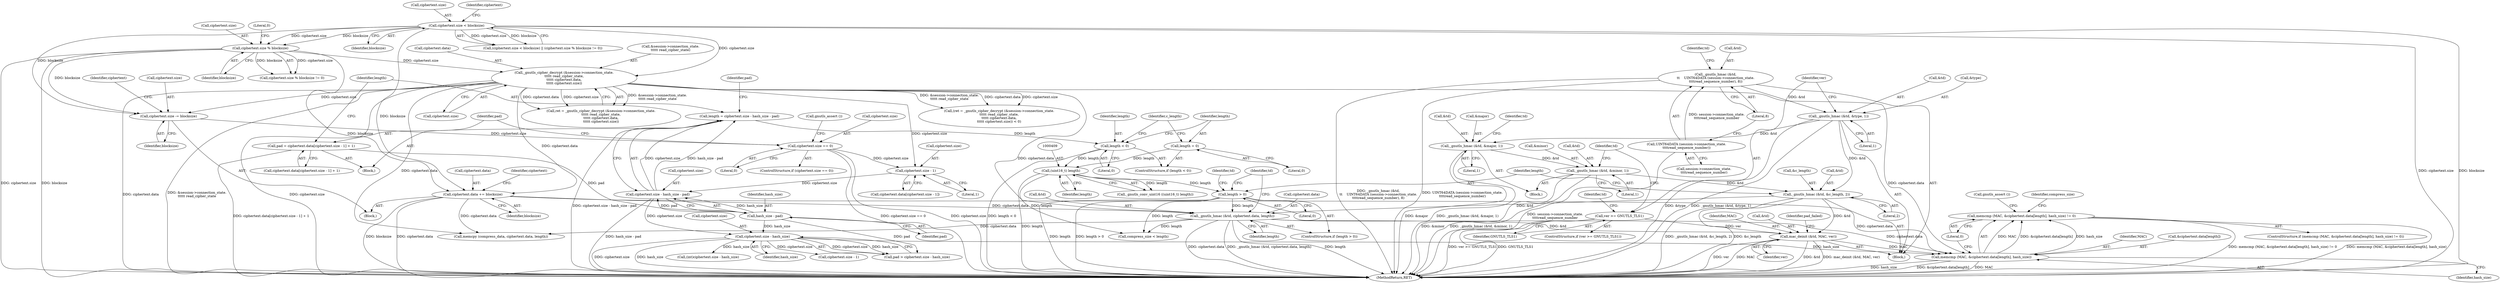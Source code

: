 digraph "0_savannah_bc8102405fda11ea00ca3b42acc4f4bce9d6e97b_0@API" {
"1000482" [label="(Call,memcmp (MAC, &ciphertext.data[length], hash_size) != 0)"];
"1000483" [label="(Call,memcmp (MAC, &ciphertext.data[length], hash_size))"];
"1000470" [label="(Call,mac_deinit (&td, MAC, ver))"];
"1000463" [label="(Call,_gnutls_hmac (&td, ciphertext.data, length))"];
"1000453" [label="(Call,_gnutls_hmac (&td, &c_length, 2))"];
"1000430" [label="(Call,_gnutls_hmac (&td, &type, 1))"];
"1000420" [label="(Call,_gnutls_hmac (&td,\n\t\t    UINT64DATA (session->connection_state.\n\t\t\t\tread_sequence_number), 8))"];
"1000423" [label="(Call,UINT64DATA (session->connection_state.\n\t\t\t\tread_sequence_number))"];
"1000447" [label="(Call,_gnutls_hmac (&td, &minor, 1))"];
"1000441" [label="(Call,_gnutls_hmac (&td, &major, 1))"];
"1000293" [label="(Call,ciphertext.data += blocksize)"];
"1000247" [label="(Call,ciphertext.size % blocksize)"];
"1000241" [label="(Call,ciphertext.size < blocksize)"];
"1000261" [label="(Call,_gnutls_cipher_decrypt (&session->connection_state.\n\t\t\t\t\t read_cipher_state,\n\t\t\t\t\t ciphertext.data,\n\t\t\t\t\t ciphertext.size))"];
"1000460" [label="(Call,length > 0)"];
"1000408" [label="(Call,(uint16_t) length)"];
"1000402" [label="(Call,length = 0)"];
"1000399" [label="(Call,length < 0)"];
"1000321" [label="(Call,length = ciphertext.size - hash_size - pad)"];
"1000323" [label="(Call,ciphertext.size - hash_size - pad)"];
"1000315" [label="(Call,ciphertext.size - 1)"];
"1000299" [label="(Call,ciphertext.size == 0)"];
"1000288" [label="(Call,ciphertext.size -= blocksize)"];
"1000327" [label="(Call,hash_size - pad)"];
"1000308" [label="(Call,pad = ciphertext.data[ciphertext.size - 1] + 1)"];
"1000437" [label="(Call,ver >= GNUTLS_TLS1)"];
"1000333" [label="(Call,ciphertext.size - hash_size)"];
"1000328" [label="(Identifier,hash_size)"];
"1000443" [label="(Identifier,td)"];
"1000436" [label="(ControlStructure,if (ver >= GNUTLS_TLS1))"];
"1000331" [label="(Call,pad > ciphertext.size - hash_size)"];
"1000453" [label="(Call,_gnutls_hmac (&td, &c_length, 2))"];
"1000402" [label="(Call,length = 0)"];
"1000329" [label="(Identifier,pad)"];
"1000294" [label="(Call,ciphertext.data)"];
"1000310" [label="(Call,ciphertext.data[ciphertext.size - 1] + 1)"];
"1000494" [label="(Call,gnutls_assert ())"];
"1000245" [label="(Identifier,blocksize)"];
"1000447" [label="(Call,_gnutls_hmac (&td, &minor, 1))"];
"1000358" [label="(Call,(int)ciphertext.size - hash_size)"];
"1000407" [label="(Call,_gnutls_conv_uint16 ((uint16_t) length))"];
"1000481" [label="(ControlStructure,if (memcmp (MAC, &ciphertext.data[length], hash_size) != 0))"];
"1000435" [label="(Literal,1)"];
"1000438" [label="(Identifier,ver)"];
"1000258" [label="(Call,(ret = _gnutls_cipher_decrypt (&session->connection_state.\n\t\t\t\t\t read_cipher_state,\n\t\t\t\t\t ciphertext.data,\n\t\t\t\t\t ciphertext.size)) < 0)"];
"1000460" [label="(Call,length > 0)"];
"1000440" [label="(Block,)"];
"1000401" [label="(Literal,0)"];
"1000118" [label="(Block,)"];
"1000246" [label="(Call,ciphertext.size % blocksize != 0)"];
"1000271" [label="(Call,ciphertext.size)"];
"1000458" [label="(Literal,2)"];
"1000513" [label="(MethodReturn,RET)"];
"1000300" [label="(Call,ciphertext.size)"];
"1000456" [label="(Call,&c_length)"];
"1000449" [label="(Identifier,td)"];
"1000261" [label="(Call,_gnutls_cipher_decrypt (&session->connection_state.\n\t\t\t\t\t read_cipher_state,\n\t\t\t\t\t ciphertext.data,\n\t\t\t\t\t ciphertext.size))"];
"1000248" [label="(Call,ciphertext.size)"];
"1000421" [label="(Call,&td)"];
"1000455" [label="(Identifier,td)"];
"1000287" [label="(Block,)"];
"1000408" [label="(Call,(uint16_t) length)"];
"1000309" [label="(Identifier,pad)"];
"1000465" [label="(Identifier,td)"];
"1000459" [label="(ControlStructure,if (length > 0))"];
"1000337" [label="(Identifier,hash_size)"];
"1000242" [label="(Call,ciphertext.size)"];
"1000410" [label="(Identifier,length)"];
"1000450" [label="(Call,&minor)"];
"1000424" [label="(Call,session->connection_state.\n\t\t\t\tread_sequence_number)"];
"1000298" [label="(ControlStructure,if (ciphertext.size == 0))"];
"1000315" [label="(Call,ciphertext.size - 1)"];
"1000429" [label="(Literal,8)"];
"1000241" [label="(Call,ciphertext.size < blocksize)"];
"1000499" [label="(Identifier,compress_size)"];
"1000334" [label="(Call,ciphertext.size)"];
"1000463" [label="(Call,_gnutls_hmac (&td, ciphertext.data, length))"];
"1000483" [label="(Call,memcmp (MAC, &ciphertext.data[length], hash_size))"];
"1000484" [label="(Identifier,MAC)"];
"1000461" [label="(Identifier,length)"];
"1000473" [label="(Identifier,MAC)"];
"1000251" [label="(Identifier,blocksize)"];
"1000442" [label="(Call,&td)"];
"1000247" [label="(Call,ciphertext.size % blocksize)"];
"1000431" [label="(Call,&td)"];
"1000321" [label="(Call,length = ciphertext.size - hash_size - pad)"];
"1000323" [label="(Call,ciphertext.size - hash_size - pad)"];
"1000324" [label="(Call,ciphertext.size)"];
"1000485" [label="(Call,&ciphertext.data[length])"];
"1000288" [label="(Call,ciphertext.size -= blocksize)"];
"1000462" [label="(Literal,0)"];
"1000403" [label="(Identifier,length)"];
"1000437" [label="(Call,ver >= GNUTLS_TLS1)"];
"1000439" [label="(Identifier,GNUTLS_TLS1)"];
"1000322" [label="(Identifier,length)"];
"1000498" [label="(Call,compress_size < length)"];
"1000444" [label="(Call,&major)"];
"1000471" [label="(Call,&td)"];
"1000240" [label="(Call,(ciphertext.size < blocksize) || (ciphertext.size % blocksize != 0))"];
"1000419" [label="(Block,)"];
"1000347" [label="(Call,ciphertext.size - 1)"];
"1000295" [label="(Identifier,ciphertext)"];
"1000268" [label="(Call,ciphertext.data)"];
"1000316" [label="(Call,ciphertext.size)"];
"1000327" [label="(Call,hash_size - pad)"];
"1000420" [label="(Call,_gnutls_hmac (&td,\n\t\t    UINT64DATA (session->connection_state.\n\t\t\t\tread_sequence_number), 8))"];
"1000333" [label="(Call,ciphertext.size - hash_size)"];
"1000399" [label="(Call,length < 0)"];
"1000259" [label="(Call,ret = _gnutls_cipher_decrypt (&session->connection_state.\n\t\t\t\t\t read_cipher_state,\n\t\t\t\t\t ciphertext.data,\n\t\t\t\t\t ciphertext.size))"];
"1000472" [label="(Identifier,td)"];
"1000446" [label="(Literal,1)"];
"1000474" [label="(Identifier,ver)"];
"1000301" [label="(Identifier,ciphertext)"];
"1000293" [label="(Call,ciphertext.data += blocksize)"];
"1000482" [label="(Call,memcmp (MAC, &ciphertext.data[length], hash_size) != 0)"];
"1000466" [label="(Call,ciphertext.data)"];
"1000406" [label="(Identifier,c_length)"];
"1000319" [label="(Literal,1)"];
"1000433" [label="(Call,&type)"];
"1000332" [label="(Identifier,pad)"];
"1000400" [label="(Identifier,length)"];
"1000311" [label="(Call,ciphertext.data[ciphertext.size - 1])"];
"1000262" [label="(Call,&session->connection_state.\n\t\t\t\t\t read_cipher_state)"];
"1000464" [label="(Call,&td)"];
"1000492" [label="(Literal,0)"];
"1000469" [label="(Identifier,length)"];
"1000249" [label="(Identifier,ciphertext)"];
"1000505" [label="(Call,memcpy (compress_data, ciphertext.data, length))"];
"1000303" [label="(Literal,0)"];
"1000477" [label="(Identifier,pad_failed)"];
"1000299" [label="(Call,ciphertext.size == 0)"];
"1000441" [label="(Call,_gnutls_hmac (&td, &major, 1))"];
"1000423" [label="(Call,UINT64DATA (session->connection_state.\n\t\t\t\tread_sequence_number))"];
"1000404" [label="(Literal,0)"];
"1000491" [label="(Identifier,hash_size)"];
"1000454" [label="(Call,&td)"];
"1000289" [label="(Call,ciphertext.size)"];
"1000470" [label="(Call,mac_deinit (&td, MAC, ver))"];
"1000448" [label="(Call,&td)"];
"1000432" [label="(Identifier,td)"];
"1000452" [label="(Literal,1)"];
"1000292" [label="(Identifier,blocksize)"];
"1000297" [label="(Identifier,blocksize)"];
"1000398" [label="(ControlStructure,if (length < 0))"];
"1000305" [label="(Call,gnutls_assert ())"];
"1000430" [label="(Call,_gnutls_hmac (&td, &type, 1))"];
"1000308" [label="(Call,pad = ciphertext.data[ciphertext.size - 1] + 1)"];
"1000252" [label="(Literal,0)"];
"1000482" -> "1000481"  [label="AST: "];
"1000482" -> "1000492"  [label="CFG: "];
"1000483" -> "1000482"  [label="AST: "];
"1000492" -> "1000482"  [label="AST: "];
"1000494" -> "1000482"  [label="CFG: "];
"1000499" -> "1000482"  [label="CFG: "];
"1000482" -> "1000513"  [label="DDG: memcmp (MAC, &ciphertext.data[length], hash_size)"];
"1000482" -> "1000513"  [label="DDG: memcmp (MAC, &ciphertext.data[length], hash_size) != 0"];
"1000483" -> "1000482"  [label="DDG: MAC"];
"1000483" -> "1000482"  [label="DDG: &ciphertext.data[length]"];
"1000483" -> "1000482"  [label="DDG: hash_size"];
"1000483" -> "1000491"  [label="CFG: "];
"1000484" -> "1000483"  [label="AST: "];
"1000485" -> "1000483"  [label="AST: "];
"1000491" -> "1000483"  [label="AST: "];
"1000492" -> "1000483"  [label="CFG: "];
"1000483" -> "1000513"  [label="DDG: hash_size"];
"1000483" -> "1000513"  [label="DDG: &ciphertext.data[length]"];
"1000483" -> "1000513"  [label="DDG: MAC"];
"1000470" -> "1000483"  [label="DDG: MAC"];
"1000293" -> "1000483"  [label="DDG: ciphertext.data"];
"1000261" -> "1000483"  [label="DDG: ciphertext.data"];
"1000463" -> "1000483"  [label="DDG: ciphertext.data"];
"1000333" -> "1000483"  [label="DDG: hash_size"];
"1000470" -> "1000419"  [label="AST: "];
"1000470" -> "1000474"  [label="CFG: "];
"1000471" -> "1000470"  [label="AST: "];
"1000473" -> "1000470"  [label="AST: "];
"1000474" -> "1000470"  [label="AST: "];
"1000477" -> "1000470"  [label="CFG: "];
"1000470" -> "1000513"  [label="DDG: ver"];
"1000470" -> "1000513"  [label="DDG: MAC"];
"1000470" -> "1000513"  [label="DDG: &td"];
"1000470" -> "1000513"  [label="DDG: mac_deinit (&td, MAC, ver)"];
"1000463" -> "1000470"  [label="DDG: &td"];
"1000453" -> "1000470"  [label="DDG: &td"];
"1000437" -> "1000470"  [label="DDG: ver"];
"1000463" -> "1000459"  [label="AST: "];
"1000463" -> "1000469"  [label="CFG: "];
"1000464" -> "1000463"  [label="AST: "];
"1000466" -> "1000463"  [label="AST: "];
"1000469" -> "1000463"  [label="AST: "];
"1000472" -> "1000463"  [label="CFG: "];
"1000463" -> "1000513"  [label="DDG: _gnutls_hmac (&td, ciphertext.data, length)"];
"1000463" -> "1000513"  [label="DDG: length"];
"1000463" -> "1000513"  [label="DDG: ciphertext.data"];
"1000453" -> "1000463"  [label="DDG: &td"];
"1000293" -> "1000463"  [label="DDG: ciphertext.data"];
"1000261" -> "1000463"  [label="DDG: ciphertext.data"];
"1000460" -> "1000463"  [label="DDG: length"];
"1000463" -> "1000498"  [label="DDG: length"];
"1000463" -> "1000505"  [label="DDG: ciphertext.data"];
"1000453" -> "1000419"  [label="AST: "];
"1000453" -> "1000458"  [label="CFG: "];
"1000454" -> "1000453"  [label="AST: "];
"1000456" -> "1000453"  [label="AST: "];
"1000458" -> "1000453"  [label="AST: "];
"1000461" -> "1000453"  [label="CFG: "];
"1000453" -> "1000513"  [label="DDG: _gnutls_hmac (&td, &c_length, 2)"];
"1000453" -> "1000513"  [label="DDG: &c_length"];
"1000430" -> "1000453"  [label="DDG: &td"];
"1000447" -> "1000453"  [label="DDG: &td"];
"1000430" -> "1000419"  [label="AST: "];
"1000430" -> "1000435"  [label="CFG: "];
"1000431" -> "1000430"  [label="AST: "];
"1000433" -> "1000430"  [label="AST: "];
"1000435" -> "1000430"  [label="AST: "];
"1000438" -> "1000430"  [label="CFG: "];
"1000430" -> "1000513"  [label="DDG: &type"];
"1000430" -> "1000513"  [label="DDG: _gnutls_hmac (&td, &type, 1)"];
"1000420" -> "1000430"  [label="DDG: &td"];
"1000430" -> "1000441"  [label="DDG: &td"];
"1000420" -> "1000419"  [label="AST: "];
"1000420" -> "1000429"  [label="CFG: "];
"1000421" -> "1000420"  [label="AST: "];
"1000423" -> "1000420"  [label="AST: "];
"1000429" -> "1000420"  [label="AST: "];
"1000432" -> "1000420"  [label="CFG: "];
"1000420" -> "1000513"  [label="DDG: _gnutls_hmac (&td,\n\t\t    UINT64DATA (session->connection_state.\n\t\t\t\tread_sequence_number), 8)"];
"1000420" -> "1000513"  [label="DDG: UINT64DATA (session->connection_state.\n\t\t\t\tread_sequence_number)"];
"1000423" -> "1000420"  [label="DDG: session->connection_state.\n\t\t\t\tread_sequence_number"];
"1000423" -> "1000424"  [label="CFG: "];
"1000424" -> "1000423"  [label="AST: "];
"1000429" -> "1000423"  [label="CFG: "];
"1000423" -> "1000513"  [label="DDG: session->connection_state.\n\t\t\t\tread_sequence_number"];
"1000447" -> "1000440"  [label="AST: "];
"1000447" -> "1000452"  [label="CFG: "];
"1000448" -> "1000447"  [label="AST: "];
"1000450" -> "1000447"  [label="AST: "];
"1000452" -> "1000447"  [label="AST: "];
"1000455" -> "1000447"  [label="CFG: "];
"1000447" -> "1000513"  [label="DDG: &minor"];
"1000447" -> "1000513"  [label="DDG: _gnutls_hmac (&td, &minor, 1)"];
"1000441" -> "1000447"  [label="DDG: &td"];
"1000441" -> "1000440"  [label="AST: "];
"1000441" -> "1000446"  [label="CFG: "];
"1000442" -> "1000441"  [label="AST: "];
"1000444" -> "1000441"  [label="AST: "];
"1000446" -> "1000441"  [label="AST: "];
"1000449" -> "1000441"  [label="CFG: "];
"1000441" -> "1000513"  [label="DDG: _gnutls_hmac (&td, &major, 1)"];
"1000441" -> "1000513"  [label="DDG: &major"];
"1000293" -> "1000287"  [label="AST: "];
"1000293" -> "1000297"  [label="CFG: "];
"1000294" -> "1000293"  [label="AST: "];
"1000297" -> "1000293"  [label="AST: "];
"1000301" -> "1000293"  [label="CFG: "];
"1000293" -> "1000513"  [label="DDG: ciphertext.data"];
"1000293" -> "1000513"  [label="DDG: blocksize"];
"1000247" -> "1000293"  [label="DDG: blocksize"];
"1000241" -> "1000293"  [label="DDG: blocksize"];
"1000261" -> "1000293"  [label="DDG: ciphertext.data"];
"1000293" -> "1000505"  [label="DDG: ciphertext.data"];
"1000247" -> "1000246"  [label="AST: "];
"1000247" -> "1000251"  [label="CFG: "];
"1000248" -> "1000247"  [label="AST: "];
"1000251" -> "1000247"  [label="AST: "];
"1000252" -> "1000247"  [label="CFG: "];
"1000247" -> "1000513"  [label="DDG: ciphertext.size"];
"1000247" -> "1000513"  [label="DDG: blocksize"];
"1000247" -> "1000246"  [label="DDG: ciphertext.size"];
"1000247" -> "1000246"  [label="DDG: blocksize"];
"1000241" -> "1000247"  [label="DDG: ciphertext.size"];
"1000241" -> "1000247"  [label="DDG: blocksize"];
"1000247" -> "1000261"  [label="DDG: ciphertext.size"];
"1000247" -> "1000288"  [label="DDG: blocksize"];
"1000241" -> "1000240"  [label="AST: "];
"1000241" -> "1000245"  [label="CFG: "];
"1000242" -> "1000241"  [label="AST: "];
"1000245" -> "1000241"  [label="AST: "];
"1000249" -> "1000241"  [label="CFG: "];
"1000240" -> "1000241"  [label="CFG: "];
"1000241" -> "1000513"  [label="DDG: ciphertext.size"];
"1000241" -> "1000513"  [label="DDG: blocksize"];
"1000241" -> "1000240"  [label="DDG: ciphertext.size"];
"1000241" -> "1000240"  [label="DDG: blocksize"];
"1000241" -> "1000261"  [label="DDG: ciphertext.size"];
"1000241" -> "1000288"  [label="DDG: blocksize"];
"1000261" -> "1000259"  [label="AST: "];
"1000261" -> "1000271"  [label="CFG: "];
"1000262" -> "1000261"  [label="AST: "];
"1000268" -> "1000261"  [label="AST: "];
"1000271" -> "1000261"  [label="AST: "];
"1000259" -> "1000261"  [label="CFG: "];
"1000261" -> "1000513"  [label="DDG: ciphertext.data"];
"1000261" -> "1000513"  [label="DDG: &session->connection_state.\n\t\t\t\t\t read_cipher_state"];
"1000261" -> "1000513"  [label="DDG: ciphertext.size"];
"1000261" -> "1000258"  [label="DDG: &session->connection_state.\n\t\t\t\t\t read_cipher_state"];
"1000261" -> "1000258"  [label="DDG: ciphertext.data"];
"1000261" -> "1000258"  [label="DDG: ciphertext.size"];
"1000261" -> "1000259"  [label="DDG: &session->connection_state.\n\t\t\t\t\t read_cipher_state"];
"1000261" -> "1000259"  [label="DDG: ciphertext.data"];
"1000261" -> "1000259"  [label="DDG: ciphertext.size"];
"1000261" -> "1000288"  [label="DDG: ciphertext.size"];
"1000261" -> "1000315"  [label="DDG: ciphertext.size"];
"1000261" -> "1000505"  [label="DDG: ciphertext.data"];
"1000460" -> "1000459"  [label="AST: "];
"1000460" -> "1000462"  [label="CFG: "];
"1000461" -> "1000460"  [label="AST: "];
"1000462" -> "1000460"  [label="AST: "];
"1000465" -> "1000460"  [label="CFG: "];
"1000472" -> "1000460"  [label="CFG: "];
"1000460" -> "1000513"  [label="DDG: length"];
"1000460" -> "1000513"  [label="DDG: length > 0"];
"1000408" -> "1000460"  [label="DDG: length"];
"1000460" -> "1000498"  [label="DDG: length"];
"1000408" -> "1000407"  [label="AST: "];
"1000408" -> "1000410"  [label="CFG: "];
"1000409" -> "1000408"  [label="AST: "];
"1000410" -> "1000408"  [label="AST: "];
"1000407" -> "1000408"  [label="CFG: "];
"1000408" -> "1000513"  [label="DDG: length"];
"1000408" -> "1000407"  [label="DDG: length"];
"1000402" -> "1000408"  [label="DDG: length"];
"1000399" -> "1000408"  [label="DDG: length"];
"1000408" -> "1000498"  [label="DDG: length"];
"1000402" -> "1000398"  [label="AST: "];
"1000402" -> "1000404"  [label="CFG: "];
"1000403" -> "1000402"  [label="AST: "];
"1000404" -> "1000402"  [label="AST: "];
"1000406" -> "1000402"  [label="CFG: "];
"1000399" -> "1000398"  [label="AST: "];
"1000399" -> "1000401"  [label="CFG: "];
"1000400" -> "1000399"  [label="AST: "];
"1000401" -> "1000399"  [label="AST: "];
"1000403" -> "1000399"  [label="CFG: "];
"1000406" -> "1000399"  [label="CFG: "];
"1000399" -> "1000513"  [label="DDG: length < 0"];
"1000321" -> "1000399"  [label="DDG: length"];
"1000321" -> "1000118"  [label="AST: "];
"1000321" -> "1000323"  [label="CFG: "];
"1000322" -> "1000321"  [label="AST: "];
"1000323" -> "1000321"  [label="AST: "];
"1000332" -> "1000321"  [label="CFG: "];
"1000321" -> "1000513"  [label="DDG: ciphertext.size - hash_size - pad"];
"1000323" -> "1000321"  [label="DDG: ciphertext.size"];
"1000323" -> "1000321"  [label="DDG: hash_size - pad"];
"1000323" -> "1000327"  [label="CFG: "];
"1000324" -> "1000323"  [label="AST: "];
"1000327" -> "1000323"  [label="AST: "];
"1000323" -> "1000513"  [label="DDG: hash_size - pad"];
"1000315" -> "1000323"  [label="DDG: ciphertext.size"];
"1000327" -> "1000323"  [label="DDG: hash_size"];
"1000327" -> "1000323"  [label="DDG: pad"];
"1000323" -> "1000333"  [label="DDG: ciphertext.size"];
"1000315" -> "1000311"  [label="AST: "];
"1000315" -> "1000319"  [label="CFG: "];
"1000316" -> "1000315"  [label="AST: "];
"1000319" -> "1000315"  [label="AST: "];
"1000311" -> "1000315"  [label="CFG: "];
"1000299" -> "1000315"  [label="DDG: ciphertext.size"];
"1000299" -> "1000298"  [label="AST: "];
"1000299" -> "1000303"  [label="CFG: "];
"1000300" -> "1000299"  [label="AST: "];
"1000303" -> "1000299"  [label="AST: "];
"1000305" -> "1000299"  [label="CFG: "];
"1000309" -> "1000299"  [label="CFG: "];
"1000299" -> "1000513"  [label="DDG: ciphertext.size == 0"];
"1000299" -> "1000513"  [label="DDG: ciphertext.size"];
"1000288" -> "1000299"  [label="DDG: ciphertext.size"];
"1000288" -> "1000287"  [label="AST: "];
"1000288" -> "1000292"  [label="CFG: "];
"1000289" -> "1000288"  [label="AST: "];
"1000292" -> "1000288"  [label="AST: "];
"1000295" -> "1000288"  [label="CFG: "];
"1000327" -> "1000329"  [label="CFG: "];
"1000328" -> "1000327"  [label="AST: "];
"1000329" -> "1000327"  [label="AST: "];
"1000308" -> "1000327"  [label="DDG: pad"];
"1000327" -> "1000331"  [label="DDG: pad"];
"1000327" -> "1000333"  [label="DDG: hash_size"];
"1000308" -> "1000118"  [label="AST: "];
"1000308" -> "1000310"  [label="CFG: "];
"1000309" -> "1000308"  [label="AST: "];
"1000310" -> "1000308"  [label="AST: "];
"1000322" -> "1000308"  [label="CFG: "];
"1000308" -> "1000513"  [label="DDG: ciphertext.data[ciphertext.size - 1] + 1"];
"1000437" -> "1000436"  [label="AST: "];
"1000437" -> "1000439"  [label="CFG: "];
"1000438" -> "1000437"  [label="AST: "];
"1000439" -> "1000437"  [label="AST: "];
"1000443" -> "1000437"  [label="CFG: "];
"1000455" -> "1000437"  [label="CFG: "];
"1000437" -> "1000513"  [label="DDG: ver >= GNUTLS_TLS1"];
"1000437" -> "1000513"  [label="DDG: GNUTLS_TLS1"];
"1000333" -> "1000331"  [label="AST: "];
"1000333" -> "1000337"  [label="CFG: "];
"1000334" -> "1000333"  [label="AST: "];
"1000337" -> "1000333"  [label="AST: "];
"1000331" -> "1000333"  [label="CFG: "];
"1000333" -> "1000513"  [label="DDG: ciphertext.size"];
"1000333" -> "1000513"  [label="DDG: hash_size"];
"1000333" -> "1000331"  [label="DDG: ciphertext.size"];
"1000333" -> "1000331"  [label="DDG: hash_size"];
"1000333" -> "1000347"  [label="DDG: ciphertext.size"];
"1000333" -> "1000358"  [label="DDG: hash_size"];
}
